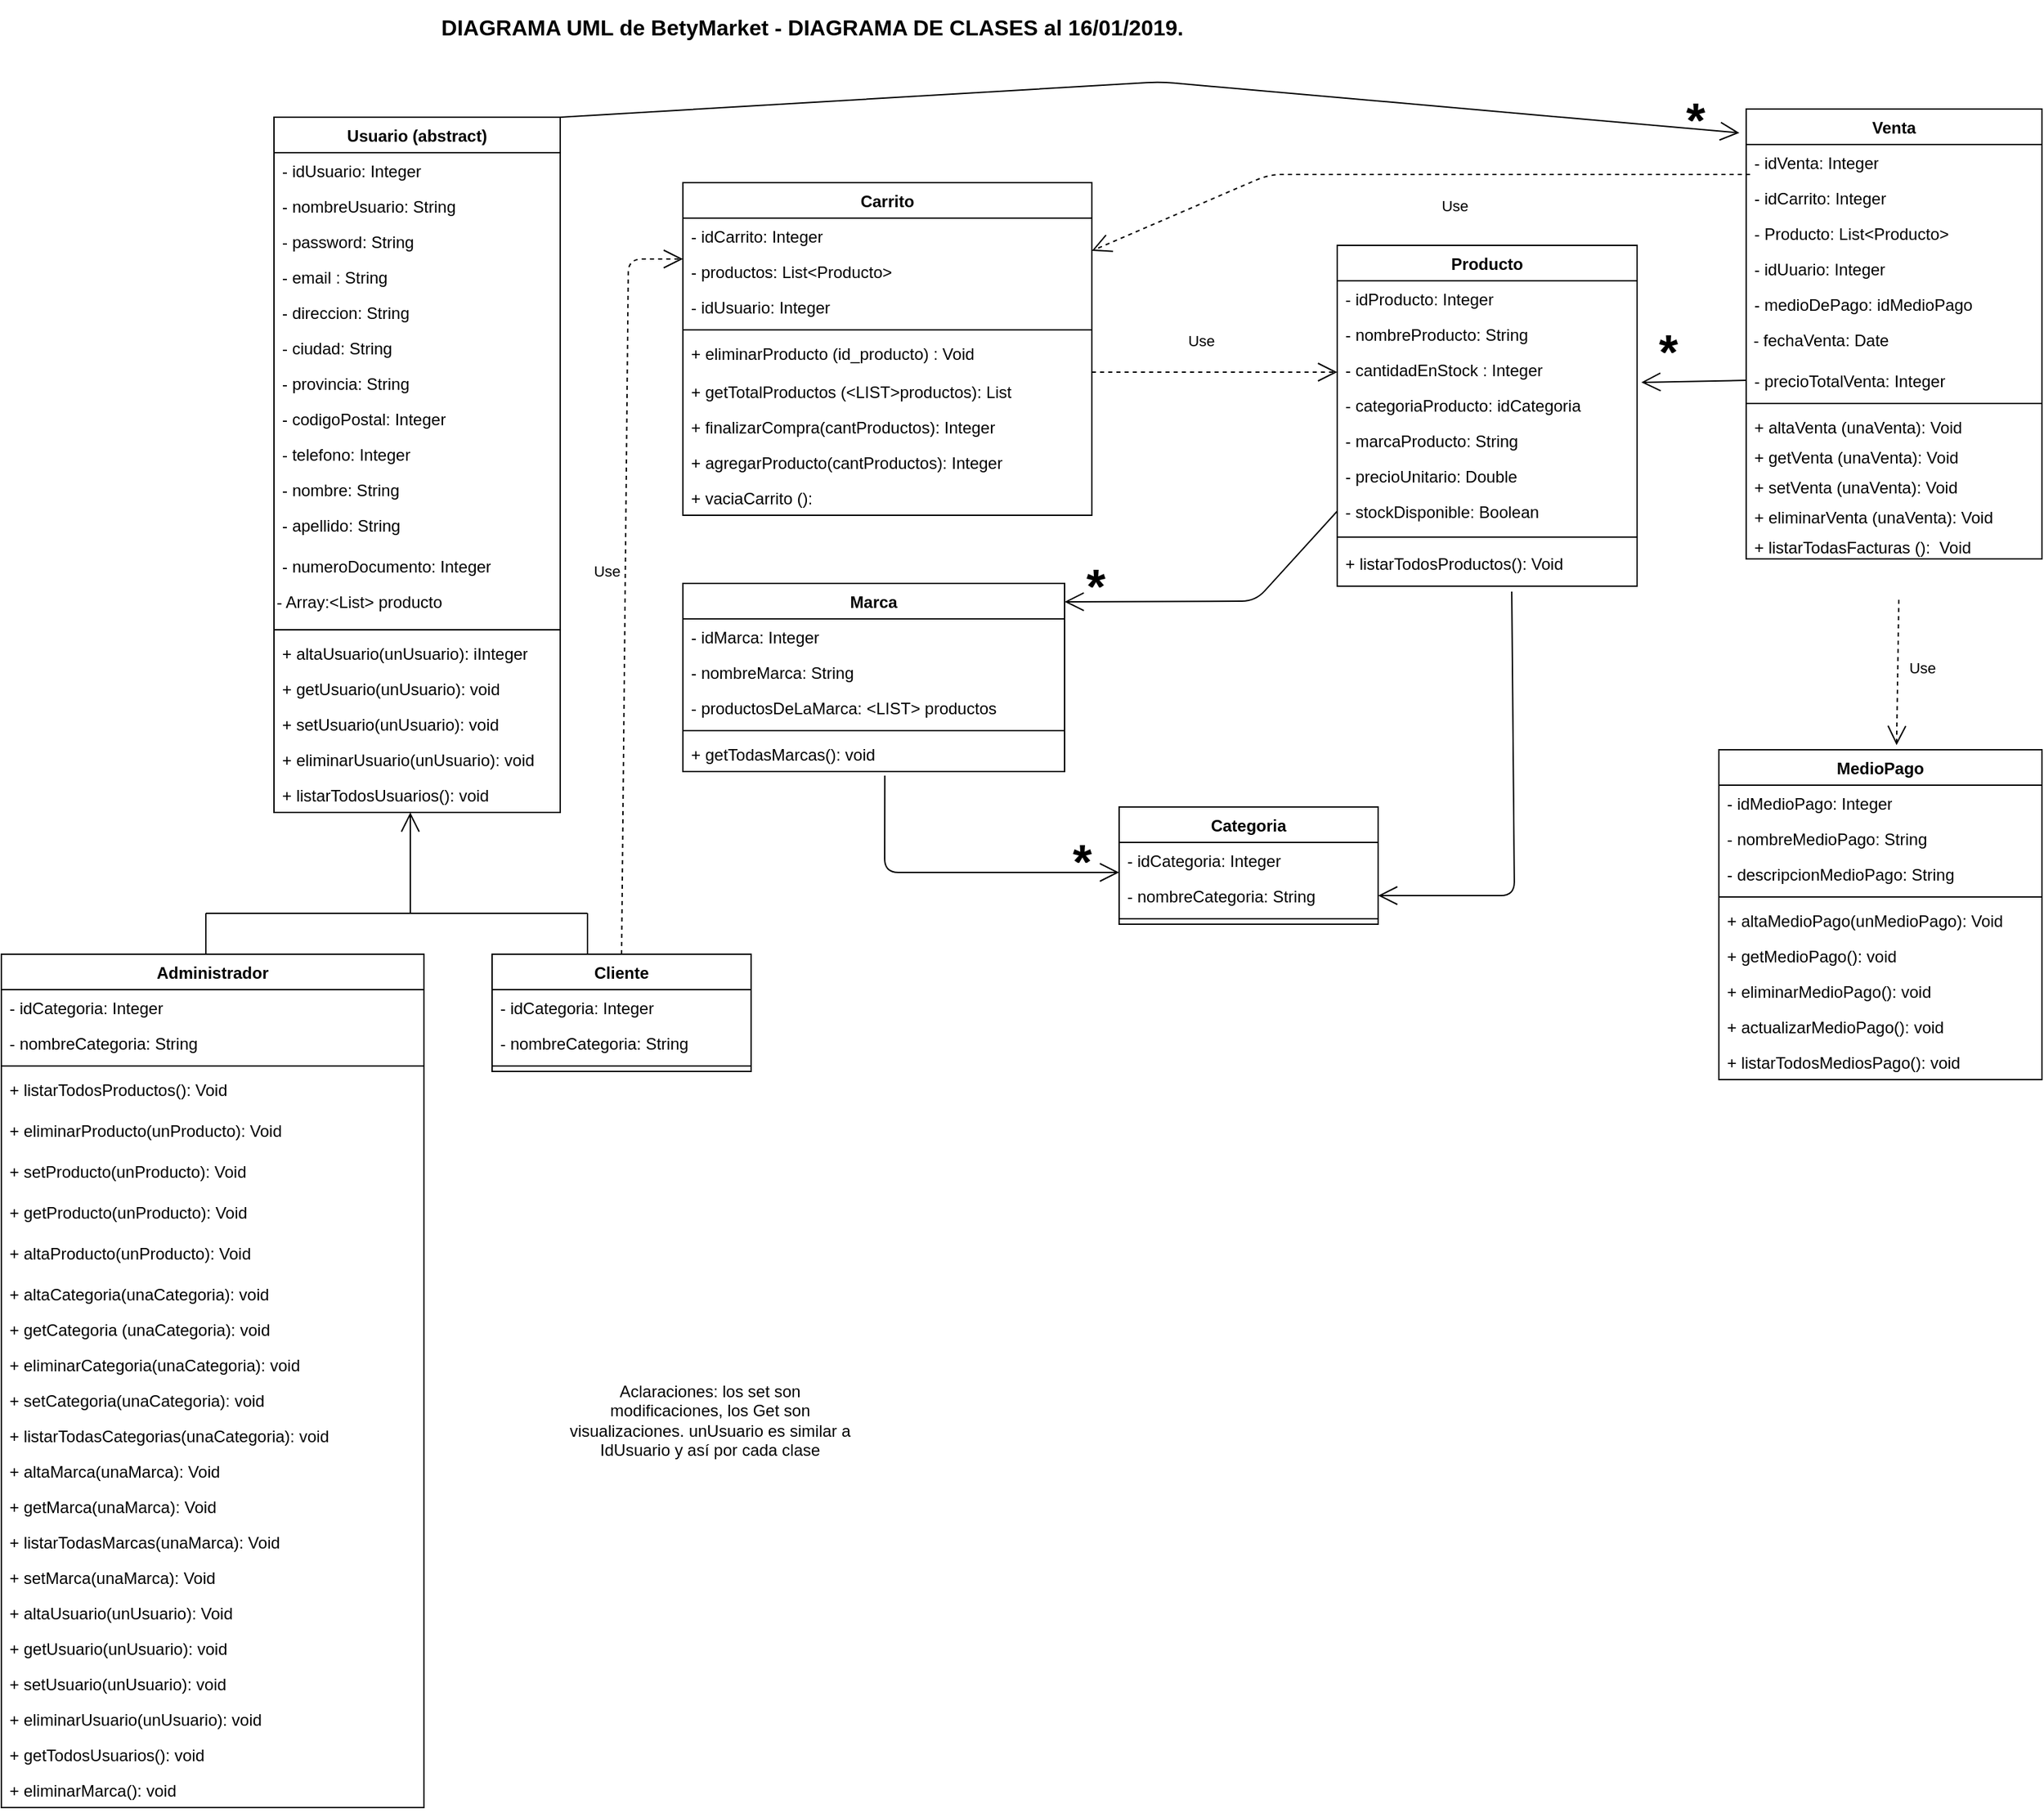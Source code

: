 <mxfile version="12.5.5" type="github">
  <diagram name="Page-1" id="9f46799a-70d6-7492-0946-bef42562c5a5">
    <mxGraphModel dx="2442" dy="582" grid="1" gridSize="10" guides="1" tooltips="1" connect="1" arrows="1" fold="1" page="1" pageScale="1" pageWidth="1100" pageHeight="850" background="#ffffff" math="0" shadow="0">
      <root>
        <mxCell id="0"/>
        <mxCell id="1" parent="0"/>
        <mxCell id="7UAfoyr8AbbVTsSyvI7V-3" value="&lt;b style=&quot;font-size: 16px&quot;&gt;&lt;font style=&quot;font-size: 16px&quot;&gt;DIAGRAMA UML de BetyMarket - DIAGRAMA DE CLASES al 16/01/2019.&lt;/font&gt;&lt;/b&gt;" style="text;html=1;strokeColor=none;fillColor=none;align=center;verticalAlign=middle;whiteSpace=wrap;rounded=0;fontSize=16;" parent="1" vertex="1">
          <mxGeometry x="200" y="10" width="730" height="40" as="geometry"/>
        </mxCell>
        <mxCell id="xMiejtiBmtiJci-bfV6F-1" value="Usuario (abstract)" style="swimlane;fontStyle=1;align=center;verticalAlign=top;childLayout=stackLayout;horizontal=1;startSize=26;horizontalStack=0;resizeParent=1;resizeParentMax=0;resizeLast=0;collapsible=1;marginBottom=0;" parent="1" vertex="1">
          <mxGeometry x="170" y="96" width="210" height="510" as="geometry">
            <mxRectangle x="440" y="80" width="80" height="26" as="alternateBounds"/>
          </mxGeometry>
        </mxCell>
        <mxCell id="PyTlj7sZokD1tcicTgzd-20" value="- idUsuario: Integer" style="text;html=1;strokeColor=none;fillColor=none;align=left;verticalAlign=top;spacingLeft=4;spacingRight=4;whiteSpace=wrap;overflow=hidden;rotatable=0;points=[[0,0.5],[1,0.5]];portConstraint=eastwest;" parent="xMiejtiBmtiJci-bfV6F-1" vertex="1">
          <mxGeometry y="26" width="210" height="26" as="geometry"/>
        </mxCell>
        <mxCell id="78961159f06e98e8-34" value="- nombreUsuario: String" style="text;html=1;strokeColor=none;fillColor=none;align=left;verticalAlign=top;spacingLeft=4;spacingRight=4;whiteSpace=wrap;overflow=hidden;rotatable=0;points=[[0,0.5],[1,0.5]];portConstraint=eastwest;" parent="xMiejtiBmtiJci-bfV6F-1" vertex="1">
          <mxGeometry y="52" width="210" height="26" as="geometry"/>
        </mxCell>
        <mxCell id="78961159f06e98e8-36" value="- password: String" style="text;html=1;strokeColor=none;fillColor=none;align=left;verticalAlign=top;spacingLeft=4;spacingRight=4;whiteSpace=wrap;overflow=hidden;rotatable=0;points=[[0,0.5],[1,0.5]];portConstraint=eastwest;" parent="xMiejtiBmtiJci-bfV6F-1" vertex="1">
          <mxGeometry y="78" width="210" height="26" as="geometry"/>
        </mxCell>
        <mxCell id="78961159f06e98e8-37" value="- email : String" style="text;html=1;strokeColor=none;fillColor=none;align=left;verticalAlign=top;spacingLeft=4;spacingRight=4;whiteSpace=wrap;overflow=hidden;rotatable=0;points=[[0,0.5],[1,0.5]];portConstraint=eastwest;" parent="xMiejtiBmtiJci-bfV6F-1" vertex="1">
          <mxGeometry y="104" width="210" height="26" as="geometry"/>
        </mxCell>
        <mxCell id="78961159f06e98e8-42" value="- direccion: String" style="text;html=1;strokeColor=none;fillColor=none;align=left;verticalAlign=top;spacingLeft=4;spacingRight=4;whiteSpace=wrap;overflow=hidden;rotatable=0;points=[[0,0.5],[1,0.5]];portConstraint=eastwest;" parent="xMiejtiBmtiJci-bfV6F-1" vertex="1">
          <mxGeometry y="130" width="210" height="26" as="geometry"/>
        </mxCell>
        <mxCell id="PyTlj7sZokD1tcicTgzd-12" value="- ciudad: String" style="text;html=1;strokeColor=none;fillColor=none;align=left;verticalAlign=top;spacingLeft=4;spacingRight=4;whiteSpace=wrap;overflow=hidden;rotatable=0;points=[[0,0.5],[1,0.5]];portConstraint=eastwest;" parent="xMiejtiBmtiJci-bfV6F-1" vertex="1">
          <mxGeometry y="156" width="210" height="26" as="geometry"/>
        </mxCell>
        <mxCell id="PyTlj7sZokD1tcicTgzd-13" value="- provincia: String" style="text;html=1;strokeColor=none;fillColor=none;align=left;verticalAlign=top;spacingLeft=4;spacingRight=4;whiteSpace=wrap;overflow=hidden;rotatable=0;points=[[0,0.5],[1,0.5]];portConstraint=eastwest;" parent="xMiejtiBmtiJci-bfV6F-1" vertex="1">
          <mxGeometry y="182" width="210" height="26" as="geometry"/>
        </mxCell>
        <mxCell id="PyTlj7sZokD1tcicTgzd-14" value="- codigoPostal: Integer" style="text;html=1;strokeColor=none;fillColor=none;align=left;verticalAlign=top;spacingLeft=4;spacingRight=4;whiteSpace=wrap;overflow=hidden;rotatable=0;points=[[0,0.5],[1,0.5]];portConstraint=eastwest;" parent="xMiejtiBmtiJci-bfV6F-1" vertex="1">
          <mxGeometry y="208" width="210" height="26" as="geometry"/>
        </mxCell>
        <mxCell id="78961159f06e98e8-40" value="- telefono: Integer" style="text;html=1;strokeColor=none;fillColor=none;align=left;verticalAlign=top;spacingLeft=4;spacingRight=4;whiteSpace=wrap;overflow=hidden;rotatable=0;points=[[0,0.5],[1,0.5]];portConstraint=eastwest;" parent="xMiejtiBmtiJci-bfV6F-1" vertex="1">
          <mxGeometry y="234" width="210" height="26" as="geometry"/>
        </mxCell>
        <mxCell id="78961159f06e98e8-32" value="- nombre: String" style="text;html=1;strokeColor=none;fillColor=none;align=left;verticalAlign=top;spacingLeft=4;spacingRight=4;whiteSpace=wrap;overflow=hidden;rotatable=0;points=[[0,0.5],[1,0.5]];portConstraint=eastwest;" parent="xMiejtiBmtiJci-bfV6F-1" vertex="1">
          <mxGeometry y="260" width="210" height="26" as="geometry"/>
        </mxCell>
        <mxCell id="PyTlj7sZokD1tcicTgzd-11" value="- apellido: String&lt;br&gt;" style="text;html=1;strokeColor=none;fillColor=none;align=left;verticalAlign=top;spacingLeft=4;spacingRight=4;whiteSpace=wrap;overflow=hidden;rotatable=0;points=[[0,0.5],[1,0.5]];portConstraint=eastwest;" parent="xMiejtiBmtiJci-bfV6F-1" vertex="1">
          <mxGeometry y="286" width="210" height="30" as="geometry"/>
        </mxCell>
        <mxCell id="PyTlj7sZokD1tcicTgzd-19" value="- numeroDocumento: Integer" style="text;html=1;strokeColor=none;fillColor=none;align=left;verticalAlign=top;spacingLeft=4;spacingRight=4;whiteSpace=wrap;overflow=hidden;rotatable=0;points=[[0,0.5],[1,0.5]];portConstraint=eastwest;" parent="xMiejtiBmtiJci-bfV6F-1" vertex="1">
          <mxGeometry y="316" width="210" height="26" as="geometry"/>
        </mxCell>
        <mxCell id="WIkW4_zKr_JDpkfTiMGo-17" value="- Array:&amp;lt;List&amp;gt; producto" style="text;html=1;" parent="xMiejtiBmtiJci-bfV6F-1" vertex="1">
          <mxGeometry y="342" width="210" height="30" as="geometry"/>
        </mxCell>
        <mxCell id="xMiejtiBmtiJci-bfV6F-3" value="" style="line;strokeWidth=1;fillColor=none;align=left;verticalAlign=middle;spacingTop=-1;spacingLeft=3;spacingRight=3;rotatable=0;labelPosition=right;points=[];portConstraint=eastwest;" parent="xMiejtiBmtiJci-bfV6F-1" vertex="1">
          <mxGeometry y="372" width="210" height="8" as="geometry"/>
        </mxCell>
        <mxCell id="WIkW4_zKr_JDpkfTiMGo-2" value="+ altaUsuario(unUsuario): iInteger" style="text;html=1;strokeColor=none;fillColor=none;align=left;verticalAlign=top;spacingLeft=4;spacingRight=4;whiteSpace=wrap;overflow=hidden;rotatable=0;points=[[0,0.5],[1,0.5]];portConstraint=eastwest;" parent="xMiejtiBmtiJci-bfV6F-1" vertex="1">
          <mxGeometry y="380" width="210" height="26" as="geometry"/>
        </mxCell>
        <mxCell id="PyTlj7sZokD1tcicTgzd-17" value="+ getUsuario(unUsuario): void" style="text;html=1;strokeColor=none;fillColor=none;align=left;verticalAlign=top;spacingLeft=4;spacingRight=4;whiteSpace=wrap;overflow=hidden;rotatable=0;points=[[0,0.5],[1,0.5]];portConstraint=eastwest;" parent="xMiejtiBmtiJci-bfV6F-1" vertex="1">
          <mxGeometry y="406" width="210" height="26" as="geometry"/>
        </mxCell>
        <mxCell id="PyTlj7sZokD1tcicTgzd-18" value="+ setUsuario(unUsuario): void" style="text;html=1;strokeColor=none;fillColor=none;align=left;verticalAlign=top;spacingLeft=4;spacingRight=4;whiteSpace=wrap;overflow=hidden;rotatable=0;points=[[0,0.5],[1,0.5]];portConstraint=eastwest;" parent="xMiejtiBmtiJci-bfV6F-1" vertex="1">
          <mxGeometry y="432" width="210" height="26" as="geometry"/>
        </mxCell>
        <mxCell id="PyTlj7sZokD1tcicTgzd-25" value="+ eliminarUsuario(unUsuario): void" style="text;html=1;strokeColor=none;fillColor=none;align=left;verticalAlign=top;spacingLeft=4;spacingRight=4;whiteSpace=wrap;overflow=hidden;rotatable=0;points=[[0,0.5],[1,0.5]];portConstraint=eastwest;" parent="xMiejtiBmtiJci-bfV6F-1" vertex="1">
          <mxGeometry y="458" width="210" height="26" as="geometry"/>
        </mxCell>
        <mxCell id="PyTlj7sZokD1tcicTgzd-50" value="+ listarTodosUsuarios(): void" style="text;html=1;strokeColor=none;fillColor=none;align=left;verticalAlign=top;spacingLeft=4;spacingRight=4;whiteSpace=wrap;overflow=hidden;rotatable=0;points=[[0,0.5],[1,0.5]];portConstraint=eastwest;" parent="xMiejtiBmtiJci-bfV6F-1" vertex="1">
          <mxGeometry y="484" width="210" height="26" as="geometry"/>
        </mxCell>
        <mxCell id="xMiejtiBmtiJci-bfV6F-9" value="Venta" style="swimlane;fontStyle=1;align=center;verticalAlign=top;childLayout=stackLayout;horizontal=1;startSize=26;horizontalStack=0;resizeParent=1;resizeParentMax=0;resizeLast=0;collapsible=1;marginBottom=0;" parent="1" vertex="1">
          <mxGeometry x="1250" y="90" width="217" height="330" as="geometry"/>
        </mxCell>
        <mxCell id="6r-YugnRgSn9FtwPUTXZ-2" value="- idVenta: Integer" style="text;html=1;strokeColor=none;fillColor=none;align=left;verticalAlign=top;spacingLeft=4;spacingRight=4;whiteSpace=wrap;overflow=hidden;rotatable=0;points=[[0,0.5],[1,0.5]];portConstraint=eastwest;" parent="xMiejtiBmtiJci-bfV6F-9" vertex="1">
          <mxGeometry y="26" width="217" height="26" as="geometry"/>
        </mxCell>
        <mxCell id="PyTlj7sZokD1tcicTgzd-74" value="- idCarrito: Integer" style="text;html=1;strokeColor=none;fillColor=none;align=left;verticalAlign=top;spacingLeft=4;spacingRight=4;whiteSpace=wrap;overflow=hidden;rotatable=0;points=[[0,0.5],[1,0.5]];portConstraint=eastwest;" parent="xMiejtiBmtiJci-bfV6F-9" vertex="1">
          <mxGeometry y="52" width="217" height="26" as="geometry"/>
        </mxCell>
        <mxCell id="PyTlj7sZokD1tcicTgzd-106" value="- Producto: List&lt;Producto&gt;" style="text;strokeColor=none;fillColor=none;align=left;verticalAlign=top;spacingLeft=4;spacingRight=4;overflow=hidden;rotatable=0;points=[[0,0.5],[1,0.5]];portConstraint=eastwest;" parent="xMiejtiBmtiJci-bfV6F-9" vertex="1">
          <mxGeometry y="78" width="217" height="26" as="geometry"/>
        </mxCell>
        <mxCell id="WIkW4_zKr_JDpkfTiMGo-15" value="- idUuario: Integer" style="text;html=1;strokeColor=none;fillColor=none;align=left;verticalAlign=top;spacingLeft=4;spacingRight=4;whiteSpace=wrap;overflow=hidden;rotatable=0;points=[[0,0.5],[1,0.5]];portConstraint=eastwest;" parent="xMiejtiBmtiJci-bfV6F-9" vertex="1">
          <mxGeometry y="104" width="217" height="26" as="geometry"/>
        </mxCell>
        <mxCell id="78961159f06e98e8-84" value="- medioDePago: idMedioPago" style="text;html=1;strokeColor=none;fillColor=none;align=left;verticalAlign=top;spacingLeft=4;spacingRight=4;whiteSpace=wrap;overflow=hidden;rotatable=0;points=[[0,0.5],[1,0.5]];portConstraint=eastwest;" parent="xMiejtiBmtiJci-bfV6F-9" vertex="1">
          <mxGeometry y="130" width="217" height="26" as="geometry"/>
        </mxCell>
        <mxCell id="WIkW4_zKr_JDpkfTiMGo-14" value="&amp;nbsp;- fechaVenta: Date" style="text;html=1;" parent="xMiejtiBmtiJci-bfV6F-9" vertex="1">
          <mxGeometry y="156" width="217" height="30" as="geometry"/>
        </mxCell>
        <mxCell id="78961159f06e98e8-74" value="- precioTotalVenta: Integer" style="text;html=1;strokeColor=none;fillColor=none;align=left;verticalAlign=top;spacingLeft=4;spacingRight=4;whiteSpace=wrap;overflow=hidden;rotatable=0;points=[[0,0.5],[1,0.5]];portConstraint=eastwest;" parent="xMiejtiBmtiJci-bfV6F-9" vertex="1">
          <mxGeometry y="186" width="217" height="26" as="geometry"/>
        </mxCell>
        <mxCell id="xMiejtiBmtiJci-bfV6F-11" value="" style="line;strokeWidth=1;fillColor=none;align=left;verticalAlign=middle;spacingTop=-1;spacingLeft=3;spacingRight=3;rotatable=0;labelPosition=right;points=[];portConstraint=eastwest;" parent="xMiejtiBmtiJci-bfV6F-9" vertex="1">
          <mxGeometry y="212" width="217" height="8" as="geometry"/>
        </mxCell>
        <mxCell id="xMiejtiBmtiJci-bfV6F-12" value="+ altaVenta (unaVenta): Void " style="text;strokeColor=none;fillColor=none;align=left;verticalAlign=top;spacingLeft=4;spacingRight=4;overflow=hidden;rotatable=0;points=[[0,0.5],[1,0.5]];portConstraint=eastwest;" parent="xMiejtiBmtiJci-bfV6F-9" vertex="1">
          <mxGeometry y="220" width="217" height="22" as="geometry"/>
        </mxCell>
        <mxCell id="PyTlj7sZokD1tcicTgzd-63" value="+ getVenta (unaVenta): Void " style="text;strokeColor=none;fillColor=none;align=left;verticalAlign=top;spacingLeft=4;spacingRight=4;overflow=hidden;rotatable=0;points=[[0,0.5],[1,0.5]];portConstraint=eastwest;" parent="xMiejtiBmtiJci-bfV6F-9" vertex="1">
          <mxGeometry y="242" width="217" height="22" as="geometry"/>
        </mxCell>
        <mxCell id="PyTlj7sZokD1tcicTgzd-65" value="+ setVenta (unaVenta): Void " style="text;strokeColor=none;fillColor=none;align=left;verticalAlign=top;spacingLeft=4;spacingRight=4;overflow=hidden;rotatable=0;points=[[0,0.5],[1,0.5]];portConstraint=eastwest;" parent="xMiejtiBmtiJci-bfV6F-9" vertex="1">
          <mxGeometry y="264" width="217" height="22" as="geometry"/>
        </mxCell>
        <mxCell id="PyTlj7sZokD1tcicTgzd-66" value="+ eliminarVenta (unaVenta): Void " style="text;strokeColor=none;fillColor=none;align=left;verticalAlign=top;spacingLeft=4;spacingRight=4;overflow=hidden;rotatable=0;points=[[0,0.5],[1,0.5]];portConstraint=eastwest;" parent="xMiejtiBmtiJci-bfV6F-9" vertex="1">
          <mxGeometry y="286" width="217" height="22" as="geometry"/>
        </mxCell>
        <mxCell id="PyTlj7sZokD1tcicTgzd-68" value="+ listarTodasFacturas ():  Void" style="text;strokeColor=none;fillColor=none;align=left;verticalAlign=top;spacingLeft=4;spacingRight=4;overflow=hidden;rotatable=0;points=[[0,0.5],[1,0.5]];portConstraint=eastwest;" parent="xMiejtiBmtiJci-bfV6F-9" vertex="1">
          <mxGeometry y="308" width="217" height="22" as="geometry"/>
        </mxCell>
        <mxCell id="xMiejtiBmtiJci-bfV6F-13" value="Producto" style="swimlane;fontStyle=1;align=center;verticalAlign=top;childLayout=stackLayout;horizontal=1;startSize=26;horizontalStack=0;resizeParent=1;resizeParentMax=0;resizeLast=0;collapsible=1;marginBottom=0;" parent="1" vertex="1">
          <mxGeometry x="950" y="190" width="220" height="250" as="geometry">
            <mxRectangle x="120" y="80" width="90" height="26" as="alternateBounds"/>
          </mxGeometry>
        </mxCell>
        <mxCell id="78961159f06e98e8-20" value="- idProducto: Integer" style="text;html=1;strokeColor=none;fillColor=none;align=left;verticalAlign=top;spacingLeft=4;spacingRight=4;whiteSpace=wrap;overflow=hidden;rotatable=0;points=[[0,0.5],[1,0.5]];portConstraint=eastwest;" parent="xMiejtiBmtiJci-bfV6F-13" vertex="1">
          <mxGeometry y="26" width="220" height="26" as="geometry"/>
        </mxCell>
        <mxCell id="PyTlj7sZokD1tcicTgzd-21" value="- nombreProducto: String" style="text;html=1;strokeColor=none;fillColor=none;align=left;verticalAlign=top;spacingLeft=4;spacingRight=4;whiteSpace=wrap;overflow=hidden;rotatable=0;points=[[0,0.5],[1,0.5]];portConstraint=eastwest;" parent="xMiejtiBmtiJci-bfV6F-13" vertex="1">
          <mxGeometry y="52" width="220" height="26" as="geometry"/>
        </mxCell>
        <mxCell id="78961159f06e98e8-27" value="- cantidadEnStock : Integer" style="text;html=1;strokeColor=none;fillColor=none;align=left;verticalAlign=top;spacingLeft=4;spacingRight=4;whiteSpace=wrap;overflow=hidden;rotatable=0;points=[[0,0.5],[1,0.5]];portConstraint=eastwest;" parent="xMiejtiBmtiJci-bfV6F-13" vertex="1">
          <mxGeometry y="78" width="220" height="26" as="geometry"/>
        </mxCell>
        <mxCell id="78961159f06e98e8-58" value="- categoriaProducto: idCategoria" style="text;html=1;strokeColor=none;fillColor=none;align=left;verticalAlign=top;spacingLeft=4;spacingRight=4;whiteSpace=wrap;overflow=hidden;rotatable=0;points=[[0,0.5],[1,0.5]];portConstraint=eastwest;" parent="xMiejtiBmtiJci-bfV6F-13" vertex="1">
          <mxGeometry y="104" width="220" height="26" as="geometry"/>
        </mxCell>
        <mxCell id="78961159f06e98e8-110" value="- marcaProducto: String" style="text;html=1;strokeColor=none;fillColor=none;align=left;verticalAlign=top;spacingLeft=4;spacingRight=4;whiteSpace=wrap;overflow=hidden;rotatable=0;points=[[0,0.5],[1,0.5]];portConstraint=eastwest;" parent="xMiejtiBmtiJci-bfV6F-13" vertex="1">
          <mxGeometry y="130" width="220" height="26" as="geometry"/>
        </mxCell>
        <mxCell id="78961159f06e98e8-26" value="- precioUnitario: Double" style="text;html=1;strokeColor=none;fillColor=none;align=left;verticalAlign=top;spacingLeft=4;spacingRight=4;whiteSpace=wrap;overflow=hidden;rotatable=0;points=[[0,0.5],[1,0.5]];portConstraint=eastwest;" parent="xMiejtiBmtiJci-bfV6F-13" vertex="1">
          <mxGeometry y="156" width="220" height="26" as="geometry"/>
        </mxCell>
        <mxCell id="PyTlj7sZokD1tcicTgzd-76" value="- stockDisponible: Boolean" style="text;html=1;strokeColor=none;fillColor=none;align=left;verticalAlign=top;spacingLeft=4;spacingRight=4;whiteSpace=wrap;overflow=hidden;rotatable=0;points=[[0,0.5],[1,0.5]];portConstraint=eastwest;" parent="xMiejtiBmtiJci-bfV6F-13" vertex="1">
          <mxGeometry y="182" width="220" height="26" as="geometry"/>
        </mxCell>
        <mxCell id="xMiejtiBmtiJci-bfV6F-15" value="" style="line;strokeWidth=1;fillColor=none;align=left;verticalAlign=middle;spacingTop=-1;spacingLeft=3;spacingRight=3;rotatable=0;labelPosition=right;points=[];portConstraint=eastwest;" parent="xMiejtiBmtiJci-bfV6F-13" vertex="1">
          <mxGeometry y="208" width="220" height="12" as="geometry"/>
        </mxCell>
        <mxCell id="PyTlj7sZokD1tcicTgzd-67" value="+ listarTodosProductos(): Void " style="text;strokeColor=none;fillColor=none;align=left;verticalAlign=top;spacingLeft=4;spacingRight=4;overflow=hidden;rotatable=0;points=[[0,0.5],[1,0.5]];portConstraint=eastwest;" parent="xMiejtiBmtiJci-bfV6F-13" vertex="1">
          <mxGeometry y="220" width="220" height="30" as="geometry"/>
        </mxCell>
        <mxCell id="FYrJzB4RA5t17NeNT5vl-1" value="Carrito" style="swimlane;fontStyle=1;align=center;verticalAlign=top;childLayout=stackLayout;horizontal=1;startSize=26;horizontalStack=0;resizeParent=1;resizeParentMax=0;resizeLast=0;collapsible=1;marginBottom=0;" parent="1" vertex="1">
          <mxGeometry x="470" y="144" width="300" height="244" as="geometry"/>
        </mxCell>
        <mxCell id="WIkW4_zKr_JDpkfTiMGo-12" value="- idCarrito: Integer" style="text;strokeColor=none;fillColor=none;align=left;verticalAlign=top;spacingLeft=4;spacingRight=4;overflow=hidden;rotatable=0;points=[[0,0.5],[1,0.5]];portConstraint=eastwest;" parent="FYrJzB4RA5t17NeNT5vl-1" vertex="1">
          <mxGeometry y="26" width="300" height="26" as="geometry"/>
        </mxCell>
        <mxCell id="FYrJzB4RA5t17NeNT5vl-2" value="- productos: List&lt;Producto&gt;" style="text;strokeColor=none;fillColor=none;align=left;verticalAlign=top;spacingLeft=4;spacingRight=4;overflow=hidden;rotatable=0;points=[[0,0.5],[1,0.5]];portConstraint=eastwest;" parent="FYrJzB4RA5t17NeNT5vl-1" vertex="1">
          <mxGeometry y="52" width="300" height="26" as="geometry"/>
        </mxCell>
        <mxCell id="WIkW4_zKr_JDpkfTiMGo-13" value="- idUsuario: Integer" style="text;strokeColor=none;fillColor=none;align=left;verticalAlign=top;spacingLeft=4;spacingRight=4;overflow=hidden;rotatable=0;points=[[0,0.5],[1,0.5]];portConstraint=eastwest;" parent="FYrJzB4RA5t17NeNT5vl-1" vertex="1">
          <mxGeometry y="78" width="300" height="26" as="geometry"/>
        </mxCell>
        <mxCell id="FYrJzB4RA5t17NeNT5vl-3" value="" style="line;strokeWidth=1;fillColor=none;align=left;verticalAlign=middle;spacingTop=-1;spacingLeft=3;spacingRight=3;rotatable=0;labelPosition=right;points=[];portConstraint=eastwest;" parent="FYrJzB4RA5t17NeNT5vl-1" vertex="1">
          <mxGeometry y="104" width="300" height="8" as="geometry"/>
        </mxCell>
        <mxCell id="FYrJzB4RA5t17NeNT5vl-5" value="+ eliminarProducto (id_producto) : Void" style="text;strokeColor=none;fillColor=none;align=left;verticalAlign=top;spacingLeft=4;spacingRight=4;overflow=hidden;rotatable=0;points=[[0,0.5],[1,0.5]];portConstraint=eastwest;" parent="FYrJzB4RA5t17NeNT5vl-1" vertex="1">
          <mxGeometry y="112" width="300" height="28" as="geometry"/>
        </mxCell>
        <mxCell id="FYrJzB4RA5t17NeNT5vl-4" value="+ getTotalProductos (&lt;LIST&gt;productos): List" style="text;strokeColor=none;fillColor=none;align=left;verticalAlign=top;spacingLeft=4;spacingRight=4;overflow=hidden;rotatable=0;points=[[0,0.5],[1,0.5]];portConstraint=eastwest;" parent="FYrJzB4RA5t17NeNT5vl-1" vertex="1">
          <mxGeometry y="140" width="300" height="26" as="geometry"/>
        </mxCell>
        <mxCell id="WIkW4_zKr_JDpkfTiMGo-20" value="+ finalizarCompra(cantProductos): Integer" style="text;strokeColor=none;fillColor=none;align=left;verticalAlign=top;spacingLeft=4;spacingRight=4;overflow=hidden;rotatable=0;points=[[0,0.5],[1,0.5]];portConstraint=eastwest;" parent="FYrJzB4RA5t17NeNT5vl-1" vertex="1">
          <mxGeometry y="166" width="300" height="26" as="geometry"/>
        </mxCell>
        <mxCell id="WIkW4_zKr_JDpkfTiMGo-22" value="+ agregarProducto(cantProductos): Integer" style="text;strokeColor=none;fillColor=none;align=left;verticalAlign=top;spacingLeft=4;spacingRight=4;overflow=hidden;rotatable=0;points=[[0,0.5],[1,0.5]];portConstraint=eastwest;" parent="FYrJzB4RA5t17NeNT5vl-1" vertex="1">
          <mxGeometry y="192" width="300" height="26" as="geometry"/>
        </mxCell>
        <mxCell id="WIkW4_zKr_JDpkfTiMGo-4" value="+ vaciaCarrito (): " style="text;strokeColor=none;fillColor=none;align=left;verticalAlign=top;spacingLeft=4;spacingRight=4;overflow=hidden;rotatable=0;points=[[0,0.5],[1,0.5]];portConstraint=eastwest;" parent="FYrJzB4RA5t17NeNT5vl-1" vertex="1">
          <mxGeometry y="218" width="300" height="26" as="geometry"/>
        </mxCell>
        <mxCell id="PyTlj7sZokD1tcicTgzd-26" value="Marca" style="swimlane;fontStyle=1;align=center;verticalAlign=top;childLayout=stackLayout;horizontal=1;startSize=26;horizontalStack=0;resizeParent=1;resizeParentMax=0;resizeLast=0;collapsible=1;marginBottom=0;" parent="1" vertex="1">
          <mxGeometry x="470" y="438" width="280" height="138" as="geometry"/>
        </mxCell>
        <mxCell id="PyTlj7sZokD1tcicTgzd-27" value="- idMarca: Integer" style="text;html=1;strokeColor=none;fillColor=none;align=left;verticalAlign=top;spacingLeft=4;spacingRight=4;whiteSpace=wrap;overflow=hidden;rotatable=0;points=[[0,0.5],[1,0.5]];portConstraint=eastwest;" parent="PyTlj7sZokD1tcicTgzd-26" vertex="1">
          <mxGeometry y="26" width="280" height="26" as="geometry"/>
        </mxCell>
        <mxCell id="PyTlj7sZokD1tcicTgzd-28" value="- nombreMarca: String" style="text;html=1;strokeColor=none;fillColor=none;align=left;verticalAlign=top;spacingLeft=4;spacingRight=4;whiteSpace=wrap;overflow=hidden;rotatable=0;points=[[0,0.5],[1,0.5]];portConstraint=eastwest;" parent="PyTlj7sZokD1tcicTgzd-26" vertex="1">
          <mxGeometry y="52" width="280" height="26" as="geometry"/>
        </mxCell>
        <mxCell id="PyTlj7sZokD1tcicTgzd-77" value="- productosDeLaMarca: &amp;lt;LIST&amp;gt; productos" style="text;html=1;strokeColor=none;fillColor=none;align=left;verticalAlign=top;spacingLeft=4;spacingRight=4;whiteSpace=wrap;overflow=hidden;rotatable=0;points=[[0,0.5],[1,0.5]];portConstraint=eastwest;" parent="PyTlj7sZokD1tcicTgzd-26" vertex="1">
          <mxGeometry y="78" width="280" height="26" as="geometry"/>
        </mxCell>
        <mxCell id="PyTlj7sZokD1tcicTgzd-32" value="" style="line;strokeWidth=1;fillColor=none;align=left;verticalAlign=middle;spacingTop=-1;spacingLeft=3;spacingRight=3;rotatable=0;labelPosition=right;points=[];portConstraint=eastwest;" parent="PyTlj7sZokD1tcicTgzd-26" vertex="1">
          <mxGeometry y="104" width="280" height="8" as="geometry"/>
        </mxCell>
        <mxCell id="PyTlj7sZokD1tcicTgzd-49" value="+ getTodasMarcas(): void" style="text;html=1;strokeColor=none;fillColor=none;align=left;verticalAlign=top;spacingLeft=4;spacingRight=4;whiteSpace=wrap;overflow=hidden;rotatable=0;points=[[0,0.5],[1,0.5]];portConstraint=eastwest;" parent="PyTlj7sZokD1tcicTgzd-26" vertex="1">
          <mxGeometry y="112" width="280" height="26" as="geometry"/>
        </mxCell>
        <mxCell id="PyTlj7sZokD1tcicTgzd-39" value="MedioPago" style="swimlane;fontStyle=1;align=center;verticalAlign=top;childLayout=stackLayout;horizontal=1;startSize=26;horizontalStack=0;resizeParent=1;resizeParentMax=0;resizeLast=0;collapsible=1;marginBottom=0;" parent="1" vertex="1">
          <mxGeometry x="1230" y="560" width="237" height="242" as="geometry"/>
        </mxCell>
        <mxCell id="PyTlj7sZokD1tcicTgzd-40" value="- idMedioPago: Integer" style="text;html=1;strokeColor=none;fillColor=none;align=left;verticalAlign=top;spacingLeft=4;spacingRight=4;whiteSpace=wrap;overflow=hidden;rotatable=0;points=[[0,0.5],[1,0.5]];portConstraint=eastwest;" parent="PyTlj7sZokD1tcicTgzd-39" vertex="1">
          <mxGeometry y="26" width="237" height="26" as="geometry"/>
        </mxCell>
        <mxCell id="PyTlj7sZokD1tcicTgzd-41" value="- nombreMedioPago: String" style="text;html=1;strokeColor=none;fillColor=none;align=left;verticalAlign=top;spacingLeft=4;spacingRight=4;whiteSpace=wrap;overflow=hidden;rotatable=0;points=[[0,0.5],[1,0.5]];portConstraint=eastwest;" parent="PyTlj7sZokD1tcicTgzd-39" vertex="1">
          <mxGeometry y="52" width="237" height="26" as="geometry"/>
        </mxCell>
        <mxCell id="PyTlj7sZokD1tcicTgzd-51" value="- descripcionMedioPago: String" style="text;html=1;strokeColor=none;fillColor=none;align=left;verticalAlign=top;spacingLeft=4;spacingRight=4;whiteSpace=wrap;overflow=hidden;rotatable=0;points=[[0,0.5],[1,0.5]];portConstraint=eastwest;" parent="PyTlj7sZokD1tcicTgzd-39" vertex="1">
          <mxGeometry y="78" width="237" height="26" as="geometry"/>
        </mxCell>
        <mxCell id="PyTlj7sZokD1tcicTgzd-43" value="" style="line;strokeWidth=1;fillColor=none;align=left;verticalAlign=middle;spacingTop=-1;spacingLeft=3;spacingRight=3;rotatable=0;labelPosition=right;points=[];portConstraint=eastwest;" parent="PyTlj7sZokD1tcicTgzd-39" vertex="1">
          <mxGeometry y="104" width="237" height="8" as="geometry"/>
        </mxCell>
        <mxCell id="PyTlj7sZokD1tcicTgzd-44" value="+ altaMedioPago(unMedioPago): Void" style="text;html=1;strokeColor=none;fillColor=none;align=left;verticalAlign=top;spacingLeft=4;spacingRight=4;whiteSpace=wrap;overflow=hidden;rotatable=0;points=[[0,0.5],[1,0.5]];portConstraint=eastwest;" parent="PyTlj7sZokD1tcicTgzd-39" vertex="1">
          <mxGeometry y="112" width="237" height="26" as="geometry"/>
        </mxCell>
        <mxCell id="PyTlj7sZokD1tcicTgzd-45" value="+ getMedioPago(): void" style="text;html=1;strokeColor=none;fillColor=none;align=left;verticalAlign=top;spacingLeft=4;spacingRight=4;whiteSpace=wrap;overflow=hidden;rotatable=0;points=[[0,0.5],[1,0.5]];portConstraint=eastwest;" parent="PyTlj7sZokD1tcicTgzd-39" vertex="1">
          <mxGeometry y="138" width="237" height="26" as="geometry"/>
        </mxCell>
        <mxCell id="PyTlj7sZokD1tcicTgzd-46" value="+ eliminarMedioPago(): void" style="text;html=1;strokeColor=none;fillColor=none;align=left;verticalAlign=top;spacingLeft=4;spacingRight=4;whiteSpace=wrap;overflow=hidden;rotatable=0;points=[[0,0.5],[1,0.5]];portConstraint=eastwest;" parent="PyTlj7sZokD1tcicTgzd-39" vertex="1">
          <mxGeometry y="164" width="237" height="26" as="geometry"/>
        </mxCell>
        <mxCell id="PyTlj7sZokD1tcicTgzd-47" value="+ actualizarMedioPago(): void" style="text;html=1;strokeColor=none;fillColor=none;align=left;verticalAlign=top;spacingLeft=4;spacingRight=4;whiteSpace=wrap;overflow=hidden;rotatable=0;points=[[0,0.5],[1,0.5]];portConstraint=eastwest;" parent="PyTlj7sZokD1tcicTgzd-39" vertex="1">
          <mxGeometry y="190" width="237" height="26" as="geometry"/>
        </mxCell>
        <mxCell id="PyTlj7sZokD1tcicTgzd-48" value="+ listarTodosMediosPago(): void" style="text;html=1;strokeColor=none;fillColor=none;align=left;verticalAlign=top;spacingLeft=4;spacingRight=4;whiteSpace=wrap;overflow=hidden;rotatable=0;points=[[0,0.5],[1,0.5]];portConstraint=eastwest;" parent="PyTlj7sZokD1tcicTgzd-39" vertex="1">
          <mxGeometry y="216" width="237" height="26" as="geometry"/>
        </mxCell>
        <mxCell id="PyTlj7sZokD1tcicTgzd-52" value="Categoria" style="swimlane;fontStyle=1;align=center;verticalAlign=top;childLayout=stackLayout;horizontal=1;startSize=26;horizontalStack=0;resizeParent=1;resizeParentMax=0;resizeLast=0;collapsible=1;marginBottom=0;" parent="1" vertex="1">
          <mxGeometry x="790" y="602" width="190" height="86" as="geometry"/>
        </mxCell>
        <mxCell id="PyTlj7sZokD1tcicTgzd-53" value="- idCategoria: Integer" style="text;html=1;strokeColor=none;fillColor=none;align=left;verticalAlign=top;spacingLeft=4;spacingRight=4;whiteSpace=wrap;overflow=hidden;rotatable=0;points=[[0,0.5],[1,0.5]];portConstraint=eastwest;" parent="PyTlj7sZokD1tcicTgzd-52" vertex="1">
          <mxGeometry y="26" width="190" height="26" as="geometry"/>
        </mxCell>
        <mxCell id="PyTlj7sZokD1tcicTgzd-54" value="- nombreCategoria: String" style="text;html=1;strokeColor=none;fillColor=none;align=left;verticalAlign=top;spacingLeft=4;spacingRight=4;whiteSpace=wrap;overflow=hidden;rotatable=0;points=[[0,0.5],[1,0.5]];portConstraint=eastwest;" parent="PyTlj7sZokD1tcicTgzd-52" vertex="1">
          <mxGeometry y="52" width="190" height="26" as="geometry"/>
        </mxCell>
        <mxCell id="PyTlj7sZokD1tcicTgzd-56" value="" style="line;strokeWidth=1;fillColor=none;align=left;verticalAlign=middle;spacingTop=-1;spacingLeft=3;spacingRight=3;rotatable=0;labelPosition=right;points=[];portConstraint=eastwest;" parent="PyTlj7sZokD1tcicTgzd-52" vertex="1">
          <mxGeometry y="78" width="190" height="8" as="geometry"/>
        </mxCell>
        <mxCell id="PyTlj7sZokD1tcicTgzd-103" value="Use" style="endArrow=open;endSize=12;dashed=1;html=1;exitX=0.5;exitY=0;exitDx=0;exitDy=0;" parent="1" source="8vqHu6wFqhzcjJSvW0AA-10" edge="1">
          <mxGeometry x="0.022" y="14" width="160" relative="1" as="geometry">
            <mxPoint x="430" y="740" as="sourcePoint"/>
            <mxPoint x="470" y="200" as="targetPoint"/>
            <Array as="points">
              <mxPoint x="430" y="200"/>
            </Array>
            <mxPoint as="offset"/>
          </mxGeometry>
        </mxCell>
        <mxCell id="PyTlj7sZokD1tcicTgzd-104" value="Use" style="endArrow=open;endSize=12;dashed=1;html=1;entryX=0;entryY=-0.231;entryDx=0;entryDy=0;entryPerimeter=0;" parent="1" edge="1">
          <mxGeometry x="-0.111" y="23" width="160" relative="1" as="geometry">
            <mxPoint x="770" y="283" as="sourcePoint"/>
            <mxPoint x="950" y="282.994" as="targetPoint"/>
            <Array as="points">
              <mxPoint x="850" y="283"/>
              <mxPoint x="900" y="283"/>
            </Array>
            <mxPoint as="offset"/>
          </mxGeometry>
        </mxCell>
        <mxCell id="PyTlj7sZokD1tcicTgzd-105" value="Use" style="endArrow=open;endSize=12;dashed=1;html=1;exitX=0.013;exitY=-0.154;exitDx=0;exitDy=0;exitPerimeter=0;entryX=1;entryY=0.923;entryDx=0;entryDy=0;entryPerimeter=0;" parent="1" source="PyTlj7sZokD1tcicTgzd-74" target="WIkW4_zKr_JDpkfTiMGo-12" edge="1">
          <mxGeometry x="0.489" y="151" width="160" relative="1" as="geometry">
            <mxPoint x="1380" y="80" as="sourcePoint"/>
            <mxPoint x="780" y="140" as="targetPoint"/>
            <Array as="points">
              <mxPoint x="900" y="138"/>
            </Array>
            <mxPoint x="90" y="-122" as="offset"/>
          </mxGeometry>
        </mxCell>
        <mxCell id="PyTlj7sZokD1tcicTgzd-107" value="" style="endArrow=open;endFill=1;endSize=12;html=1;entryX=1.014;entryY=0.865;entryDx=0;entryDy=0;entryPerimeter=0;exitX=0;exitY=0.5;exitDx=0;exitDy=0;" parent="1" source="78961159f06e98e8-74" target="78961159f06e98e8-27" edge="1">
          <mxGeometry width="160" relative="1" as="geometry">
            <mxPoint x="1160" y="230" as="sourcePoint"/>
            <mxPoint x="1320" y="230" as="targetPoint"/>
          </mxGeometry>
        </mxCell>
        <mxCell id="PyTlj7sZokD1tcicTgzd-109" value="&lt;b&gt;&lt;font style=&quot;font-size: 36px&quot;&gt;*&lt;/font&gt;&lt;/b&gt;" style="text;html=1;strokeColor=none;fillColor=none;align=left;verticalAlign=top;spacingLeft=4;spacingRight=4;whiteSpace=wrap;overflow=hidden;rotatable=0;points=[[0,0.5],[1,0.5]];portConstraint=eastwest;" parent="1" vertex="1">
          <mxGeometry x="1180" y="240" width="50" height="26" as="geometry"/>
        </mxCell>
        <mxCell id="PyTlj7sZokD1tcicTgzd-110" value="" style="endArrow=open;endFill=1;endSize=12;html=1;entryX=1.014;entryY=0.865;entryDx=0;entryDy=0;entryPerimeter=0;exitX=0;exitY=0.5;exitDx=0;exitDy=0;" parent="1" edge="1" source="PyTlj7sZokD1tcicTgzd-76">
          <mxGeometry width="160" relative="1" as="geometry">
            <mxPoint x="940" y="451" as="sourcePoint"/>
            <mxPoint x="750" y="451.49" as="targetPoint"/>
            <Array as="points">
              <mxPoint x="890" y="451"/>
            </Array>
          </mxGeometry>
        </mxCell>
        <mxCell id="PyTlj7sZokD1tcicTgzd-111" value="" style="endArrow=open;endFill=1;endSize=12;html=1;entryX=1;entryY=0.5;entryDx=0;entryDy=0;exitX=0.582;exitY=1.133;exitDx=0;exitDy=0;exitPerimeter=0;" parent="1" target="PyTlj7sZokD1tcicTgzd-54" edge="1" source="PyTlj7sZokD1tcicTgzd-67">
          <mxGeometry width="160" relative="1" as="geometry">
            <mxPoint x="1080" y="570" as="sourcePoint"/>
            <mxPoint x="1020.0" y="701.49" as="targetPoint"/>
            <Array as="points">
              <mxPoint x="1080" y="667"/>
            </Array>
          </mxGeometry>
        </mxCell>
        <mxCell id="PyTlj7sZokD1tcicTgzd-112" value="&lt;b&gt;&lt;font style=&quot;font-size: 36px&quot;&gt;*&lt;/font&gt;&lt;/b&gt;" style="text;html=1;strokeColor=none;fillColor=none;align=left;verticalAlign=top;spacingLeft=4;spacingRight=4;whiteSpace=wrap;overflow=hidden;rotatable=0;points=[[0,0.5],[1,0.5]];portConstraint=eastwest;" parent="1" vertex="1">
          <mxGeometry x="760" y="412" width="50" height="26" as="geometry"/>
        </mxCell>
        <mxCell id="PyTlj7sZokD1tcicTgzd-114" value="Use" style="endArrow=open;endSize=12;dashed=1;html=1;entryX=0.55;entryY=-0.014;entryDx=0;entryDy=0;entryPerimeter=0;" parent="1" target="PyTlj7sZokD1tcicTgzd-39" edge="1">
          <mxGeometry x="-0.062" y="18" width="160" relative="1" as="geometry">
            <mxPoint x="1362" y="450" as="sourcePoint"/>
            <mxPoint x="1410" y="490.004" as="targetPoint"/>
            <mxPoint as="offset"/>
          </mxGeometry>
        </mxCell>
        <mxCell id="PyTlj7sZokD1tcicTgzd-115" value="" style="endArrow=open;endFill=1;endSize=12;html=1;entryX=-0.023;entryY=0.053;entryDx=0;entryDy=0;entryPerimeter=0;exitX=1;exitY=0;exitDx=0;exitDy=0;" parent="1" source="xMiejtiBmtiJci-bfV6F-1" target="xMiejtiBmtiJci-bfV6F-9" edge="1">
          <mxGeometry width="160" relative="1" as="geometry">
            <mxPoint x="335" y="110" as="sourcePoint"/>
            <mxPoint x="765" y="100.49" as="targetPoint"/>
            <Array as="points">
              <mxPoint x="820" y="70"/>
            </Array>
          </mxGeometry>
        </mxCell>
        <mxCell id="PyTlj7sZokD1tcicTgzd-116" value="&lt;b&gt;&lt;font style=&quot;font-size: 36px&quot;&gt;*&lt;/font&gt;&lt;/b&gt;" style="text;html=1;strokeColor=none;fillColor=none;align=left;verticalAlign=top;spacingLeft=4;spacingRight=4;whiteSpace=wrap;overflow=hidden;rotatable=0;points=[[0,0.5],[1,0.5]];portConstraint=eastwest;" parent="1" vertex="1">
          <mxGeometry x="1200" y="70" width="47" height="26" as="geometry"/>
        </mxCell>
        <mxCell id="PyTlj7sZokD1tcicTgzd-117" value="" style="endArrow=open;endFill=1;endSize=12;html=1;exitX=0.529;exitY=1.115;exitDx=0;exitDy=0;exitPerimeter=0;entryX=0;entryY=0.846;entryDx=0;entryDy=0;entryPerimeter=0;" parent="1" edge="1" target="PyTlj7sZokD1tcicTgzd-53" source="PyTlj7sZokD1tcicTgzd-49">
          <mxGeometry width="160" relative="1" as="geometry">
            <mxPoint x="620" y="690" as="sourcePoint"/>
            <mxPoint x="780" y="740" as="targetPoint"/>
            <Array as="points">
              <mxPoint x="618" y="650"/>
            </Array>
          </mxGeometry>
        </mxCell>
        <mxCell id="PyTlj7sZokD1tcicTgzd-118" value="&lt;b&gt;&lt;font style=&quot;font-size: 36px&quot;&gt;*&lt;/font&gt;&lt;/b&gt;" style="text;html=1;strokeColor=none;fillColor=none;align=left;verticalAlign=top;spacingLeft=4;spacingRight=4;whiteSpace=wrap;overflow=hidden;rotatable=0;points=[[0,0.5],[1,0.5]];portConstraint=eastwest;" parent="1" vertex="1">
          <mxGeometry x="750" y="614" width="30" height="26" as="geometry"/>
        </mxCell>
        <mxCell id="8vqHu6wFqhzcjJSvW0AA-1" value="Administrador" style="swimlane;fontStyle=1;align=center;verticalAlign=top;childLayout=stackLayout;horizontal=1;startSize=26;horizontalStack=0;resizeParent=1;resizeParentMax=0;resizeLast=0;collapsible=1;marginBottom=0;" vertex="1" parent="1">
          <mxGeometry x="-30" y="710" width="310" height="626" as="geometry"/>
        </mxCell>
        <mxCell id="8vqHu6wFqhzcjJSvW0AA-2" value="- idCategoria: Integer" style="text;html=1;strokeColor=none;fillColor=none;align=left;verticalAlign=top;spacingLeft=4;spacingRight=4;whiteSpace=wrap;overflow=hidden;rotatable=0;points=[[0,0.5],[1,0.5]];portConstraint=eastwest;" vertex="1" parent="8vqHu6wFqhzcjJSvW0AA-1">
          <mxGeometry y="26" width="310" height="26" as="geometry"/>
        </mxCell>
        <mxCell id="8vqHu6wFqhzcjJSvW0AA-3" value="- nombreCategoria: String" style="text;html=1;strokeColor=none;fillColor=none;align=left;verticalAlign=top;spacingLeft=4;spacingRight=4;whiteSpace=wrap;overflow=hidden;rotatable=0;points=[[0,0.5],[1,0.5]];portConstraint=eastwest;" vertex="1" parent="8vqHu6wFqhzcjJSvW0AA-1">
          <mxGeometry y="52" width="310" height="26" as="geometry"/>
        </mxCell>
        <mxCell id="8vqHu6wFqhzcjJSvW0AA-4" value="" style="line;strokeWidth=1;fillColor=none;align=left;verticalAlign=middle;spacingTop=-1;spacingLeft=3;spacingRight=3;rotatable=0;labelPosition=right;points=[];portConstraint=eastwest;" vertex="1" parent="8vqHu6wFqhzcjJSvW0AA-1">
          <mxGeometry y="78" width="310" height="8" as="geometry"/>
        </mxCell>
        <mxCell id="8vqHu6wFqhzcjJSvW0AA-23" value="+ listarTodosProductos(): Void" style="text;strokeColor=none;fillColor=none;align=left;verticalAlign=top;spacingLeft=4;spacingRight=4;overflow=hidden;rotatable=0;points=[[0,0.5],[1,0.5]];portConstraint=eastwest;" vertex="1" parent="8vqHu6wFqhzcjJSvW0AA-1">
          <mxGeometry y="86" width="310" height="30" as="geometry"/>
        </mxCell>
        <mxCell id="8vqHu6wFqhzcjJSvW0AA-22" value="+ eliminarProducto(unProducto): Void " style="text;strokeColor=none;fillColor=none;align=left;verticalAlign=top;spacingLeft=4;spacingRight=4;overflow=hidden;rotatable=0;points=[[0,0.5],[1,0.5]];portConstraint=eastwest;" vertex="1" parent="8vqHu6wFqhzcjJSvW0AA-1">
          <mxGeometry y="116" width="310" height="30" as="geometry"/>
        </mxCell>
        <mxCell id="8vqHu6wFqhzcjJSvW0AA-21" value="+ setProducto(unProducto): Void" style="text;strokeColor=none;fillColor=none;align=left;verticalAlign=top;spacingLeft=4;spacingRight=4;overflow=hidden;rotatable=0;points=[[0,0.5],[1,0.5]];portConstraint=eastwest;" vertex="1" parent="8vqHu6wFqhzcjJSvW0AA-1">
          <mxGeometry y="146" width="310" height="30" as="geometry"/>
        </mxCell>
        <mxCell id="8vqHu6wFqhzcjJSvW0AA-20" value="+ getProducto(unProducto): Void" style="text;strokeColor=none;fillColor=none;align=left;verticalAlign=top;spacingLeft=4;spacingRight=4;overflow=hidden;rotatable=0;points=[[0,0.5],[1,0.5]];portConstraint=eastwest;" vertex="1" parent="8vqHu6wFqhzcjJSvW0AA-1">
          <mxGeometry y="176" width="310" height="30" as="geometry"/>
        </mxCell>
        <mxCell id="8vqHu6wFqhzcjJSvW0AA-19" value="+ altaProducto(unProducto): Void" style="text;strokeColor=none;fillColor=none;align=left;verticalAlign=top;spacingLeft=4;spacingRight=4;overflow=hidden;rotatable=0;points=[[0,0.5],[1,0.5]];portConstraint=eastwest;" vertex="1" parent="8vqHu6wFqhzcjJSvW0AA-1">
          <mxGeometry y="206" width="310" height="30" as="geometry"/>
        </mxCell>
        <mxCell id="8vqHu6wFqhzcjJSvW0AA-5" value="+ altaCategoria(unaCategoria): void" style="text;html=1;strokeColor=none;fillColor=none;align=left;verticalAlign=top;spacingLeft=4;spacingRight=4;whiteSpace=wrap;overflow=hidden;rotatable=0;points=[[0,0.5],[1,0.5]];portConstraint=eastwest;" vertex="1" parent="8vqHu6wFqhzcjJSvW0AA-1">
          <mxGeometry y="236" width="310" height="26" as="geometry"/>
        </mxCell>
        <mxCell id="8vqHu6wFqhzcjJSvW0AA-6" value="+ getCategoria (unaCategoria): void" style="text;html=1;strokeColor=none;fillColor=none;align=left;verticalAlign=top;spacingLeft=4;spacingRight=4;whiteSpace=wrap;overflow=hidden;rotatable=0;points=[[0,0.5],[1,0.5]];portConstraint=eastwest;" vertex="1" parent="8vqHu6wFqhzcjJSvW0AA-1">
          <mxGeometry y="262" width="310" height="26" as="geometry"/>
        </mxCell>
        <mxCell id="8vqHu6wFqhzcjJSvW0AA-7" value="+ eliminarCategoria(unaCategoria): void" style="text;html=1;strokeColor=none;fillColor=none;align=left;verticalAlign=top;spacingLeft=4;spacingRight=4;whiteSpace=wrap;overflow=hidden;rotatable=0;points=[[0,0.5],[1,0.5]];portConstraint=eastwest;" vertex="1" parent="8vqHu6wFqhzcjJSvW0AA-1">
          <mxGeometry y="288" width="310" height="26" as="geometry"/>
        </mxCell>
        <mxCell id="8vqHu6wFqhzcjJSvW0AA-8" value="+ setCategoria(unaCategoria): void" style="text;html=1;strokeColor=none;fillColor=none;align=left;verticalAlign=top;spacingLeft=4;spacingRight=4;whiteSpace=wrap;overflow=hidden;rotatable=0;points=[[0,0.5],[1,0.5]];portConstraint=eastwest;" vertex="1" parent="8vqHu6wFqhzcjJSvW0AA-1">
          <mxGeometry y="314" width="310" height="26" as="geometry"/>
        </mxCell>
        <mxCell id="8vqHu6wFqhzcjJSvW0AA-9" value="+ listarTodasCategorias(unaCategoria): void" style="text;html=1;strokeColor=none;fillColor=none;align=left;verticalAlign=top;spacingLeft=4;spacingRight=4;whiteSpace=wrap;overflow=hidden;rotatable=0;points=[[0,0.5],[1,0.5]];portConstraint=eastwest;" vertex="1" parent="8vqHu6wFqhzcjJSvW0AA-1">
          <mxGeometry y="340" width="310" height="26" as="geometry"/>
        </mxCell>
        <mxCell id="8vqHu6wFqhzcjJSvW0AA-24" value="+ altaMarca(unaMarca): Void" style="text;html=1;strokeColor=none;fillColor=none;align=left;verticalAlign=top;spacingLeft=4;spacingRight=4;whiteSpace=wrap;overflow=hidden;rotatable=0;points=[[0,0.5],[1,0.5]];portConstraint=eastwest;" vertex="1" parent="8vqHu6wFqhzcjJSvW0AA-1">
          <mxGeometry y="366" width="310" height="26" as="geometry"/>
        </mxCell>
        <mxCell id="8vqHu6wFqhzcjJSvW0AA-25" value="+ getMarca(unaMarca): Void" style="text;html=1;strokeColor=none;fillColor=none;align=left;verticalAlign=top;spacingLeft=4;spacingRight=4;whiteSpace=wrap;overflow=hidden;rotatable=0;points=[[0,0.5],[1,0.5]];portConstraint=eastwest;" vertex="1" parent="8vqHu6wFqhzcjJSvW0AA-1">
          <mxGeometry y="392" width="310" height="26" as="geometry"/>
        </mxCell>
        <mxCell id="8vqHu6wFqhzcjJSvW0AA-28" value="+ listarTodasMarcas(unaMarca): Void" style="text;html=1;strokeColor=none;fillColor=none;align=left;verticalAlign=top;spacingLeft=4;spacingRight=4;whiteSpace=wrap;overflow=hidden;rotatable=0;points=[[0,0.5],[1,0.5]];portConstraint=eastwest;" vertex="1" parent="8vqHu6wFqhzcjJSvW0AA-1">
          <mxGeometry y="418" width="310" height="26" as="geometry"/>
        </mxCell>
        <mxCell id="8vqHu6wFqhzcjJSvW0AA-27" value="+ setMarca(unaMarca): Void" style="text;html=1;strokeColor=none;fillColor=none;align=left;verticalAlign=top;spacingLeft=4;spacingRight=4;whiteSpace=wrap;overflow=hidden;rotatable=0;points=[[0,0.5],[1,0.5]];portConstraint=eastwest;" vertex="1" parent="8vqHu6wFqhzcjJSvW0AA-1">
          <mxGeometry y="444" width="310" height="26" as="geometry"/>
        </mxCell>
        <mxCell id="8vqHu6wFqhzcjJSvW0AA-68" value="+ altaUsuario(unUsuario): Void" style="text;html=1;strokeColor=none;fillColor=none;align=left;verticalAlign=top;spacingLeft=4;spacingRight=4;whiteSpace=wrap;overflow=hidden;rotatable=0;points=[[0,0.5],[1,0.5]];portConstraint=eastwest;" vertex="1" parent="8vqHu6wFqhzcjJSvW0AA-1">
          <mxGeometry y="470" width="310" height="26" as="geometry"/>
        </mxCell>
        <mxCell id="8vqHu6wFqhzcjJSvW0AA-69" value="+ getUsuario(unUsuario): void" style="text;html=1;strokeColor=none;fillColor=none;align=left;verticalAlign=top;spacingLeft=4;spacingRight=4;whiteSpace=wrap;overflow=hidden;rotatable=0;points=[[0,0.5],[1,0.5]];portConstraint=eastwest;" vertex="1" parent="8vqHu6wFqhzcjJSvW0AA-1">
          <mxGeometry y="496" width="310" height="26" as="geometry"/>
        </mxCell>
        <mxCell id="8vqHu6wFqhzcjJSvW0AA-70" value="+ setUsuario(unUsuario): void" style="text;html=1;strokeColor=none;fillColor=none;align=left;verticalAlign=top;spacingLeft=4;spacingRight=4;whiteSpace=wrap;overflow=hidden;rotatable=0;points=[[0,0.5],[1,0.5]];portConstraint=eastwest;" vertex="1" parent="8vqHu6wFqhzcjJSvW0AA-1">
          <mxGeometry y="522" width="310" height="26" as="geometry"/>
        </mxCell>
        <mxCell id="8vqHu6wFqhzcjJSvW0AA-71" value="+ eliminarUsuario(unUsuario): void" style="text;html=1;strokeColor=none;fillColor=none;align=left;verticalAlign=top;spacingLeft=4;spacingRight=4;whiteSpace=wrap;overflow=hidden;rotatable=0;points=[[0,0.5],[1,0.5]];portConstraint=eastwest;" vertex="1" parent="8vqHu6wFqhzcjJSvW0AA-1">
          <mxGeometry y="548" width="310" height="26" as="geometry"/>
        </mxCell>
        <mxCell id="8vqHu6wFqhzcjJSvW0AA-72" value="+ getTodosUsuarios(): void" style="text;html=1;strokeColor=none;fillColor=none;align=left;verticalAlign=top;spacingLeft=4;spacingRight=4;whiteSpace=wrap;overflow=hidden;rotatable=0;points=[[0,0.5],[1,0.5]];portConstraint=eastwest;" vertex="1" parent="8vqHu6wFqhzcjJSvW0AA-1">
          <mxGeometry y="574" width="310" height="26" as="geometry"/>
        </mxCell>
        <mxCell id="8vqHu6wFqhzcjJSvW0AA-26" value="+ eliminarMarca(): void" style="text;html=1;strokeColor=none;fillColor=none;align=left;verticalAlign=top;spacingLeft=4;spacingRight=4;whiteSpace=wrap;overflow=hidden;rotatable=0;points=[[0,0.5],[1,0.5]];portConstraint=eastwest;" vertex="1" parent="8vqHu6wFqhzcjJSvW0AA-1">
          <mxGeometry y="600" width="310" height="26" as="geometry"/>
        </mxCell>
        <mxCell id="8vqHu6wFqhzcjJSvW0AA-10" value="Cliente" style="swimlane;fontStyle=1;align=center;verticalAlign=top;childLayout=stackLayout;horizontal=1;startSize=26;horizontalStack=0;resizeParent=1;resizeParentMax=0;resizeLast=0;collapsible=1;marginBottom=0;" vertex="1" parent="1">
          <mxGeometry x="330" y="710" width="190" height="86" as="geometry"/>
        </mxCell>
        <mxCell id="8vqHu6wFqhzcjJSvW0AA-11" value="- idCategoria: Integer" style="text;html=1;strokeColor=none;fillColor=none;align=left;verticalAlign=top;spacingLeft=4;spacingRight=4;whiteSpace=wrap;overflow=hidden;rotatable=0;points=[[0,0.5],[1,0.5]];portConstraint=eastwest;" vertex="1" parent="8vqHu6wFqhzcjJSvW0AA-10">
          <mxGeometry y="26" width="190" height="26" as="geometry"/>
        </mxCell>
        <mxCell id="8vqHu6wFqhzcjJSvW0AA-12" value="- nombreCategoria: String" style="text;html=1;strokeColor=none;fillColor=none;align=left;verticalAlign=top;spacingLeft=4;spacingRight=4;whiteSpace=wrap;overflow=hidden;rotatable=0;points=[[0,0.5],[1,0.5]];portConstraint=eastwest;" vertex="1" parent="8vqHu6wFqhzcjJSvW0AA-10">
          <mxGeometry y="52" width="190" height="26" as="geometry"/>
        </mxCell>
        <mxCell id="8vqHu6wFqhzcjJSvW0AA-13" value="" style="line;strokeWidth=1;fillColor=none;align=left;verticalAlign=middle;spacingTop=-1;spacingLeft=3;spacingRight=3;rotatable=0;labelPosition=right;points=[];portConstraint=eastwest;" vertex="1" parent="8vqHu6wFqhzcjJSvW0AA-10">
          <mxGeometry y="78" width="190" height="8" as="geometry"/>
        </mxCell>
        <mxCell id="8vqHu6wFqhzcjJSvW0AA-77" value="" style="endArrow=open;endFill=1;endSize=12;html=1;" edge="1" parent="1">
          <mxGeometry width="160" relative="1" as="geometry">
            <mxPoint x="270" y="680" as="sourcePoint"/>
            <mxPoint x="270" y="606" as="targetPoint"/>
            <Array as="points">
              <mxPoint x="270" y="626"/>
            </Array>
          </mxGeometry>
        </mxCell>
        <mxCell id="8vqHu6wFqhzcjJSvW0AA-78" value="" style="endArrow=none;html=1;" edge="1" parent="1">
          <mxGeometry width="50" height="50" relative="1" as="geometry">
            <mxPoint x="120" y="680" as="sourcePoint"/>
            <mxPoint x="400" y="680" as="targetPoint"/>
          </mxGeometry>
        </mxCell>
        <mxCell id="8vqHu6wFqhzcjJSvW0AA-79" value="" style="endArrow=none;html=1;" edge="1" parent="1">
          <mxGeometry width="50" height="50" relative="1" as="geometry">
            <mxPoint x="120" y="710" as="sourcePoint"/>
            <mxPoint x="120" y="680" as="targetPoint"/>
          </mxGeometry>
        </mxCell>
        <mxCell id="8vqHu6wFqhzcjJSvW0AA-80" value="" style="endArrow=none;html=1;" edge="1" parent="1">
          <mxGeometry width="50" height="50" relative="1" as="geometry">
            <mxPoint x="400" y="710" as="sourcePoint"/>
            <mxPoint x="400" y="680" as="targetPoint"/>
          </mxGeometry>
        </mxCell>
        <mxCell id="8vqHu6wFqhzcjJSvW0AA-82" value="Aclaraciones: los set son modificaciones, los Get son visualizaciones. unUsuario es similar a IdUsuario y así por cada clase" style="text;html=1;strokeColor=none;fillColor=none;align=center;verticalAlign=middle;whiteSpace=wrap;rounded=0;" vertex="1" parent="1">
          <mxGeometry x="380" y="1013" width="220" height="77" as="geometry"/>
        </mxCell>
      </root>
    </mxGraphModel>
  </diagram>
</mxfile>
